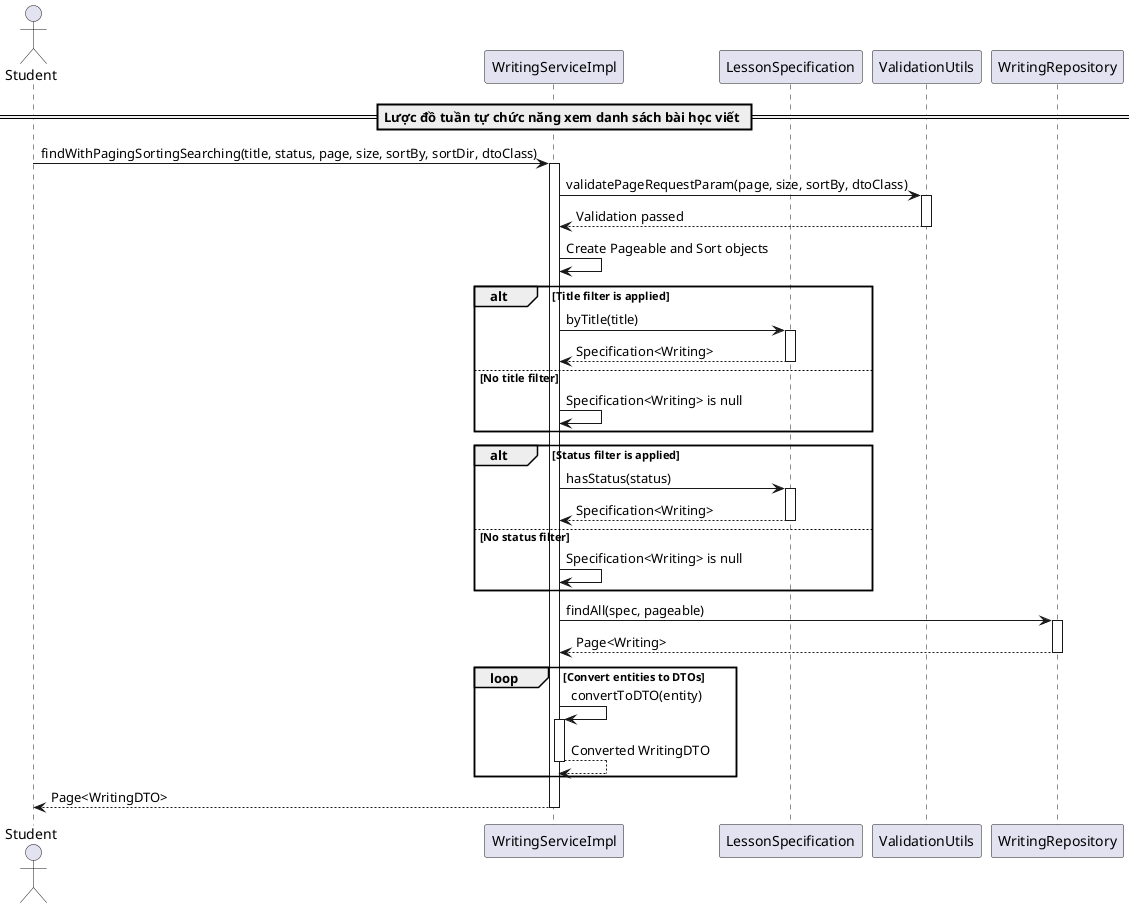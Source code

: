 @startuml findWithPagingSortingSearching

actor Student
participant "WritingServiceImpl" as WritingService
participant "LessonSpecification" as LessonSpec
participant "ValidationUtils" as Validator
participant "WritingRepository" as Repository


== Lược đồ tuần tự chức năng xem danh sách bài học viết ==
Student -> WritingService: findWithPagingSortingSearching(title, status, page, size, sortBy, sortDir, dtoClass)
activate WritingService

WritingService -> Validator: validatePageRequestParam(page, size, sortBy, dtoClass)
activate Validator
Validator --> WritingService: Validation passed
deactivate Validator

WritingService -> WritingService: Create Pageable and Sort objects

alt Title filter is applied
    WritingService -> LessonSpec: byTitle(title)
    activate LessonSpec
    LessonSpec --> WritingService: Specification<Writing>
    deactivate LessonSpec
else No title filter
    WritingService -> WritingService: Specification<Writing> is null
end

alt Status filter is applied
    WritingService -> LessonSpec: hasStatus(status)
    activate LessonSpec
    LessonSpec --> WritingService: Specification<Writing>
    deactivate LessonSpec
else No status filter
    WritingService -> WritingService: Specification<Writing> is null
end

WritingService -> Repository: findAll(spec, pageable)
activate Repository
Repository --> WritingService: Page<Writing>
deactivate Repository

loop Convert entities to DTOs
    WritingService -> WritingService: convertToDTO(entity)
    activate WritingService
    WritingService --> WritingService: Converted WritingDTO
    deactivate WritingService
end

WritingService --> Student: Page<WritingDTO>
deactivate WritingService

@enduml
